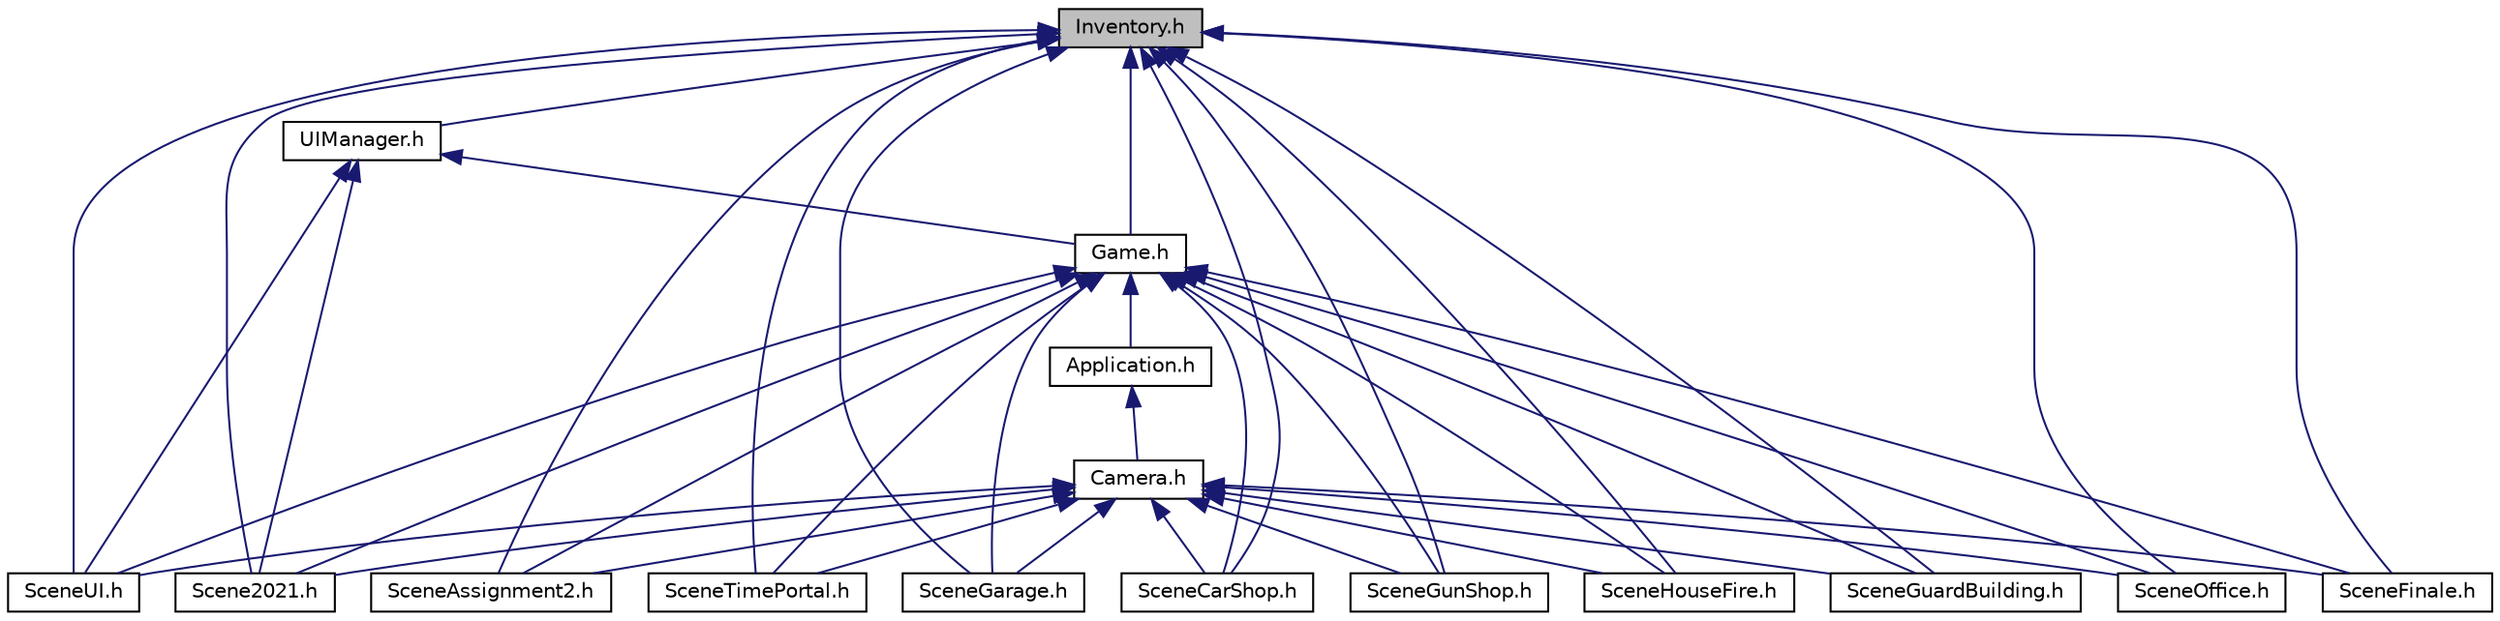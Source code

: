 digraph "Inventory.h"
{
 // LATEX_PDF_SIZE
  edge [fontname="Helvetica",fontsize="10",labelfontname="Helvetica",labelfontsize="10"];
  node [fontname="Helvetica",fontsize="10",shape=record];
  Node1 [label="Inventory.h",height=0.2,width=0.4,color="black", fillcolor="grey75", style="filled", fontcolor="black",tooltip="Manager for all Inventories associated with Player."];
  Node1 -> Node2 [dir="back",color="midnightblue",fontsize="10",style="solid",fontname="Helvetica"];
  Node2 [label="Game.h",height=0.2,width=0.4,color="black", fillcolor="white", style="filled",URL="$_game_8h.html",tooltip="Handles the entire Game. (Scenes, Settings, Managers, etc.)"];
  Node2 -> Node3 [dir="back",color="midnightblue",fontsize="10",style="solid",fontname="Helvetica"];
  Node3 [label="Application.h",height=0.2,width=0.4,color="black", fillcolor="white", style="filled",URL="$_application_8h.html",tooltip="Handles the entire application."];
  Node3 -> Node4 [dir="back",color="midnightblue",fontsize="10",style="solid",fontname="Helvetica"];
  Node4 [label="Camera.h",height=0.2,width=0.4,color="black", fillcolor="white", style="filled",URL="$_camera_8h.html",tooltip="Camera System for our game."];
  Node4 -> Node5 [dir="back",color="midnightblue",fontsize="10",style="solid",fontname="Helvetica"];
  Node5 [label="Scene2021.h",height=0.2,width=0.4,color="black", fillcolor="white", style="filled",URL="$_scene2021_8h.html",tooltip="Main City Scene of the Game."];
  Node4 -> Node6 [dir="back",color="midnightblue",fontsize="10",style="solid",fontname="Helvetica"];
  Node6 [label="SceneAssignment2.h",height=0.2,width=0.4,color="black", fillcolor="white", style="filled",URL="$_scene_assignment2_8h.html",tooltip="Test Scene used for Debugging/Testing."];
  Node4 -> Node7 [dir="back",color="midnightblue",fontsize="10",style="solid",fontname="Helvetica"];
  Node7 [label="SceneCarShop.h",height=0.2,width=0.4,color="black", fillcolor="white", style="filled",URL="$_scene_car_shop_8h.html",tooltip="Car Shop Scene to purchase Cars in the Game."];
  Node4 -> Node8 [dir="back",color="midnightblue",fontsize="10",style="solid",fontname="Helvetica"];
  Node8 [label="SceneFinale.h",height=0.2,width=0.4,color="black", fillcolor="white", style="filled",URL="$_scene_finale_8h.html",tooltip="The Last and Final Scene of the Game."];
  Node4 -> Node9 [dir="back",color="midnightblue",fontsize="10",style="solid",fontname="Helvetica"];
  Node9 [label="SceneGarage.h",height=0.2,width=0.4,color="black", fillcolor="white", style="filled",URL="$_scene_garage_8h.html",tooltip="Garage scene for players to store their cars and bring it out to Main City Scene."];
  Node4 -> Node10 [dir="back",color="midnightblue",fontsize="10",style="solid",fontname="Helvetica"];
  Node10 [label="SceneGuardBuilding.h",height=0.2,width=0.4,color="black", fillcolor="white", style="filled",URL="$_scene_guard_building_8h.html",tooltip="Infiltrate the Government Facility Scene."];
  Node4 -> Node11 [dir="back",color="midnightblue",fontsize="10",style="solid",fontname="Helvetica"];
  Node11 [label="SceneGunShop.h",height=0.2,width=0.4,color="black", fillcolor="white", style="filled",URL="$_scene_gun_shop_8h.html",tooltip="Gun Shop Scene in our Game to purchase Guns."];
  Node4 -> Node12 [dir="back",color="midnightblue",fontsize="10",style="solid",fontname="Helvetica"];
  Node12 [label="SceneHouseFire.h",height=0.2,width=0.4,color="black", fillcolor="white", style="filled",URL="$_scene_house_fire_8h.html",tooltip="Starting scene of House on Fire for the Game."];
  Node4 -> Node13 [dir="back",color="midnightblue",fontsize="10",style="solid",fontname="Helvetica"];
  Node13 [label="SceneOffice.h",height=0.2,width=0.4,color="black", fillcolor="white", style="filled",URL="$_scene_office_8h.html",tooltip="2nd Last Scene to capture target from his Office."];
  Node4 -> Node14 [dir="back",color="midnightblue",fontsize="10",style="solid",fontname="Helvetica"];
  Node14 [label="SceneTimePortal.h",height=0.2,width=0.4,color="black", fillcolor="white", style="filled",URL="$_scene_time_portal_8h.html",tooltip="Time Portal Scene to enter and come back from the Future."];
  Node4 -> Node15 [dir="back",color="midnightblue",fontsize="10",style="solid",fontname="Helvetica"];
  Node15 [label="SceneUI.h",height=0.2,width=0.4,color="black", fillcolor="white", style="filled",URL="$_scene_u_i_8h.html",tooltip="Used for the Starting Screen UI."];
  Node2 -> Node5 [dir="back",color="midnightblue",fontsize="10",style="solid",fontname="Helvetica"];
  Node2 -> Node6 [dir="back",color="midnightblue",fontsize="10",style="solid",fontname="Helvetica"];
  Node2 -> Node7 [dir="back",color="midnightblue",fontsize="10",style="solid",fontname="Helvetica"];
  Node2 -> Node8 [dir="back",color="midnightblue",fontsize="10",style="solid",fontname="Helvetica"];
  Node2 -> Node9 [dir="back",color="midnightblue",fontsize="10",style="solid",fontname="Helvetica"];
  Node2 -> Node10 [dir="back",color="midnightblue",fontsize="10",style="solid",fontname="Helvetica"];
  Node2 -> Node11 [dir="back",color="midnightblue",fontsize="10",style="solid",fontname="Helvetica"];
  Node2 -> Node12 [dir="back",color="midnightblue",fontsize="10",style="solid",fontname="Helvetica"];
  Node2 -> Node13 [dir="back",color="midnightblue",fontsize="10",style="solid",fontname="Helvetica"];
  Node2 -> Node14 [dir="back",color="midnightblue",fontsize="10",style="solid",fontname="Helvetica"];
  Node2 -> Node15 [dir="back",color="midnightblue",fontsize="10",style="solid",fontname="Helvetica"];
  Node1 -> Node5 [dir="back",color="midnightblue",fontsize="10",style="solid",fontname="Helvetica"];
  Node1 -> Node6 [dir="back",color="midnightblue",fontsize="10",style="solid",fontname="Helvetica"];
  Node1 -> Node7 [dir="back",color="midnightblue",fontsize="10",style="solid",fontname="Helvetica"];
  Node1 -> Node8 [dir="back",color="midnightblue",fontsize="10",style="solid",fontname="Helvetica"];
  Node1 -> Node9 [dir="back",color="midnightblue",fontsize="10",style="solid",fontname="Helvetica"];
  Node1 -> Node10 [dir="back",color="midnightblue",fontsize="10",style="solid",fontname="Helvetica"];
  Node1 -> Node11 [dir="back",color="midnightblue",fontsize="10",style="solid",fontname="Helvetica"];
  Node1 -> Node12 [dir="back",color="midnightblue",fontsize="10",style="solid",fontname="Helvetica"];
  Node1 -> Node13 [dir="back",color="midnightblue",fontsize="10",style="solid",fontname="Helvetica"];
  Node1 -> Node14 [dir="back",color="midnightblue",fontsize="10",style="solid",fontname="Helvetica"];
  Node1 -> Node15 [dir="back",color="midnightblue",fontsize="10",style="solid",fontname="Helvetica"];
  Node1 -> Node16 [dir="back",color="midnightblue",fontsize="10",style="solid",fontname="Helvetica"];
  Node16 [label="UIManager.h",height=0.2,width=0.4,color="black", fillcolor="white", style="filled",URL="$_u_i_manager_8h.html",tooltip="Handles all UIs with Buttons in here."];
  Node16 -> Node2 [dir="back",color="midnightblue",fontsize="10",style="solid",fontname="Helvetica"];
  Node16 -> Node5 [dir="back",color="midnightblue",fontsize="10",style="solid",fontname="Helvetica"];
  Node16 -> Node15 [dir="back",color="midnightblue",fontsize="10",style="solid",fontname="Helvetica"];
}
